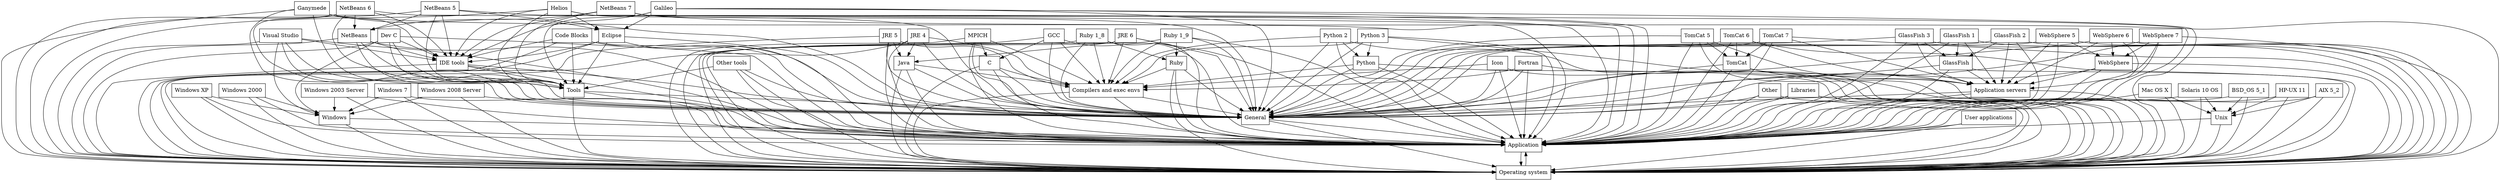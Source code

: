 digraph{
graph [rankdir=TB];
node [shape=box];
edge [arrowhead=normal];
0[label="Eclipse",]
1[label="Visual Studio",]
2[label="JRE 4",]
3[label="JRE 5",]
4[label="JRE 6",]
5[label="Windows 2008 Server",]
6[label="Dev C",]
7[label="Java",]
8[label="General",]
9[label="Windows XP",]
10[label="Libraries",]
11[label="HP-UX 11",]
12[label="WebSphere",]
13[label="Ruby",]
14[label="Other tools",]
15[label="Other",]
16[label="GlassFish 2",]
17[label="GlassFish 3",]
18[label="Helios",]
19[label="GlassFish 1",]
20[label="GlassFish",]
21[label="Tools",]
22[label="Ganymede",]
23[label="WebSphere 7",]
24[label="Code Blocks",]
25[label="Application",]
26[label="Windows 2000",]
27[label="WebSphere 5",]
28[label="Mac OS X",]
29[label="WebSphere 6",]
30[label="Unix",]
31[label="C",]
32[label="Operating system",]
33[label="User applications",]
34[label="Application servers",]
35[label="Ruby 1_9",]
36[label="Ruby 1_8",]
37[label="NetBeans",]
38[label="IDE tools",]
39[label="Compilers and exec envs",]
40[label="Fortran",]
41[label="Solaris 10 OS",]
42[label="Python",]
43[label="Windows 2003 Server",]
44[label="Python 2",]
45[label="MPICH",]
46[label="Python 3",]
47[label="TomCat 5",]
48[label="TomCat 6",]
49[label="Galileo",]
50[label="TomCat 7",]
51[label="Windows 7",]
52[label="Windows",]
53[label="TomCat",]
54[label="BSD_OS 5_1",]
55[label="NetBeans 6",]
56[label="NetBeans 7",]
57[label="GCC",]
58[label="NetBeans 5",]
59[label="Icon",]
60[label="AIX 5_2",]
0->8[label="",]
0->21[label="",]
0->25[label="",]
0->32[label="",]
0->38[label="",]
1->8[label="",]
1->21[label="",]
1->25[label="",]
1->32[label="",]
1->38[label="",]
1->52[label="",]
2->7[label="",]
2->8[label="",]
2->25[label="",]
2->32[label="",]
2->39[label="",]
3->7[label="",]
3->8[label="",]
3->25[label="",]
3->32[label="",]
3->39[label="",]
4->7[label="",]
4->8[label="",]
4->25[label="",]
4->32[label="",]
4->39[label="",]
5->25[label="",]
5->32[label="",]
5->52[label="",]
6->8[label="",]
6->21[label="",]
6->25[label="",]
6->32[label="",]
6->38[label="",]
6->52[label="",]
7->8[label="",]
7->25[label="",]
7->32[label="",]
7->39[label="",]
8->25[label="",]
8->32[label="",]
9->25[label="",]
9->32[label="",]
9->52[label="",]
10->8[label="",]
10->25[label="",]
10->32[label="",]
11->25[label="",]
11->30[label="",]
11->32[label="",]
12->8[label="",]
12->25[label="",]
12->32[label="",]
12->34[label="",]
13->8[label="",]
13->25[label="",]
13->32[label="",]
13->39[label="",]
14->8[label="",]
14->21[label="",]
14->25[label="",]
14->32[label="",]
15->8[label="",]
15->25[label="",]
15->32[label="",]
16->8[label="",]
16->20[label="",]
16->25[label="",]
16->32[label="",]
16->34[label="",]
17->8[label="",]
17->20[label="",]
17->25[label="",]
17->32[label="",]
17->34[label="",]
18->0[label="",]
18->8[label="",]
18->21[label="",]
18->25[label="",]
18->32[label="",]
18->38[label="",]
19->8[label="",]
19->20[label="",]
19->25[label="",]
19->32[label="",]
19->34[label="",]
20->8[label="",]
20->25[label="",]
20->32[label="",]
20->34[label="",]
21->8[label="",]
21->25[label="",]
21->32[label="",]
22->0[label="",]
22->8[label="",]
22->21[label="",]
22->25[label="",]
22->32[label="",]
22->38[label="",]
23->8[label="",]
23->12[label="",]
23->25[label="",]
23->32[label="",]
23->34[label="",]
24->8[label="",]
24->21[label="",]
24->25[label="",]
24->32[label="",]
24->38[label="",]
25->32[label="",]
26->25[label="",]
26->32[label="",]
26->52[label="",]
27->8[label="",]
27->12[label="",]
27->25[label="",]
27->32[label="",]
27->34[label="",]
28->25[label="",]
28->30[label="",]
28->32[label="",]
29->8[label="",]
29->12[label="",]
29->25[label="",]
29->32[label="",]
29->34[label="",]
30->25[label="",]
30->32[label="",]
31->8[label="",]
31->25[label="",]
31->32[label="",]
31->39[label="",]
32->25[label="",]
33->25[label="",]
33->32[label="",]
34->8[label="",]
34->25[label="",]
34->32[label="",]
35->8[label="",]
35->13[label="",]
35->25[label="",]
35->32[label="",]
35->39[label="",]
36->8[label="",]
36->13[label="",]
36->25[label="",]
36->32[label="",]
36->39[label="",]
37->8[label="",]
37->21[label="",]
37->25[label="",]
37->32[label="",]
37->38[label="",]
38->8[label="",]
38->21[label="",]
38->25[label="",]
38->32[label="",]
39->8[label="",]
39->25[label="",]
39->32[label="",]
40->8[label="",]
40->25[label="",]
40->32[label="",]
40->39[label="",]
41->25[label="",]
41->30[label="",]
41->32[label="",]
42->8[label="",]
42->25[label="",]
42->32[label="",]
42->39[label="",]
43->25[label="",]
43->32[label="",]
43->52[label="",]
44->8[label="",]
44->25[label="",]
44->32[label="",]
44->39[label="",]
44->42[label="",]
45->8[label="",]
45->25[label="",]
45->31[label="",]
45->32[label="",]
45->39[label="",]
46->8[label="",]
46->25[label="",]
46->32[label="",]
46->39[label="",]
46->42[label="",]
47->8[label="",]
47->25[label="",]
47->32[label="",]
47->34[label="",]
47->53[label="",]
48->8[label="",]
48->25[label="",]
48->32[label="",]
48->34[label="",]
48->53[label="",]
49->0[label="",]
49->8[label="",]
49->21[label="",]
49->25[label="",]
49->32[label="",]
49->38[label="",]
50->8[label="",]
50->25[label="",]
50->32[label="",]
50->34[label="",]
50->53[label="",]
51->25[label="",]
51->32[label="",]
51->52[label="",]
52->25[label="",]
52->32[label="",]
53->8[label="",]
53->25[label="",]
53->32[label="",]
53->34[label="",]
54->25[label="",]
54->30[label="",]
54->32[label="",]
55->8[label="",]
55->21[label="",]
55->25[label="",]
55->32[label="",]
55->37[label="",]
55->38[label="",]
56->8[label="",]
56->21[label="",]
56->25[label="",]
56->32[label="",]
56->37[label="",]
56->38[label="",]
57->8[label="",]
57->25[label="",]
57->31[label="",]
57->32[label="",]
57->39[label="",]
58->8[label="",]
58->21[label="",]
58->25[label="",]
58->32[label="",]
58->37[label="",]
58->38[label="",]
59->8[label="",]
59->25[label="",]
59->32[label="",]
59->39[label="",]
60->25[label="",]
60->30[label="",]
60->32[label="",]
}
